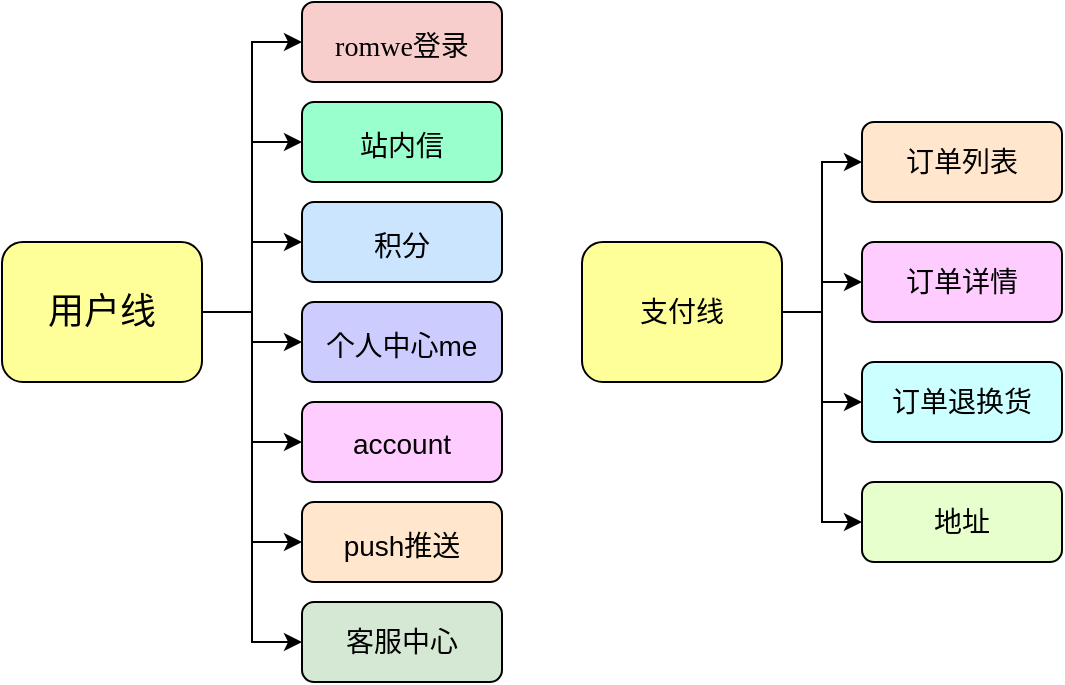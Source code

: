 <mxfile version="20.3.0" type="github">
  <diagram id="k-dONBB6mJ90RfhEngiy" name="第 1 页">
    <mxGraphModel dx="1999" dy="1042" grid="1" gridSize="10" guides="1" tooltips="1" connect="1" arrows="1" fold="1" page="1" pageScale="1" pageWidth="827" pageHeight="1169" math="0" shadow="0">
      <root>
        <mxCell id="0" />
        <mxCell id="1" parent="0" />
        <mxCell id="t-leb0LZ0UtdW8h5P7St-3" style="edgeStyle=orthogonalEdgeStyle;rounded=0;orthogonalLoop=1;jettySize=auto;html=1;entryX=0;entryY=0.5;entryDx=0;entryDy=0;" edge="1" parent="1" source="t-leb0LZ0UtdW8h5P7St-1" target="t-leb0LZ0UtdW8h5P7St-2">
          <mxGeometry relative="1" as="geometry" />
        </mxCell>
        <mxCell id="t-leb0LZ0UtdW8h5P7St-10" style="edgeStyle=orthogonalEdgeStyle;rounded=0;orthogonalLoop=1;jettySize=auto;html=1;exitX=1;exitY=0.5;exitDx=0;exitDy=0;entryX=0;entryY=0.5;entryDx=0;entryDy=0;" edge="1" parent="1" source="t-leb0LZ0UtdW8h5P7St-1" target="t-leb0LZ0UtdW8h5P7St-4">
          <mxGeometry relative="1" as="geometry" />
        </mxCell>
        <mxCell id="t-leb0LZ0UtdW8h5P7St-11" style="edgeStyle=orthogonalEdgeStyle;rounded=0;orthogonalLoop=1;jettySize=auto;html=1;exitX=1;exitY=0.5;exitDx=0;exitDy=0;entryX=0;entryY=0.5;entryDx=0;entryDy=0;" edge="1" parent="1" source="t-leb0LZ0UtdW8h5P7St-1" target="t-leb0LZ0UtdW8h5P7St-5">
          <mxGeometry relative="1" as="geometry" />
        </mxCell>
        <mxCell id="t-leb0LZ0UtdW8h5P7St-12" style="edgeStyle=orthogonalEdgeStyle;rounded=0;orthogonalLoop=1;jettySize=auto;html=1;exitX=1;exitY=0.5;exitDx=0;exitDy=0;entryX=0;entryY=0.5;entryDx=0;entryDy=0;" edge="1" parent="1" source="t-leb0LZ0UtdW8h5P7St-1" target="t-leb0LZ0UtdW8h5P7St-6">
          <mxGeometry relative="1" as="geometry" />
        </mxCell>
        <mxCell id="t-leb0LZ0UtdW8h5P7St-13" style="edgeStyle=orthogonalEdgeStyle;rounded=0;orthogonalLoop=1;jettySize=auto;html=1;exitX=1;exitY=0.5;exitDx=0;exitDy=0;entryX=0;entryY=0.5;entryDx=0;entryDy=0;" edge="1" parent="1" source="t-leb0LZ0UtdW8h5P7St-1" target="t-leb0LZ0UtdW8h5P7St-7">
          <mxGeometry relative="1" as="geometry" />
        </mxCell>
        <mxCell id="t-leb0LZ0UtdW8h5P7St-14" style="edgeStyle=orthogonalEdgeStyle;rounded=0;orthogonalLoop=1;jettySize=auto;html=1;exitX=1;exitY=0.5;exitDx=0;exitDy=0;entryX=0;entryY=0.5;entryDx=0;entryDy=0;" edge="1" parent="1" source="t-leb0LZ0UtdW8h5P7St-1" target="t-leb0LZ0UtdW8h5P7St-8">
          <mxGeometry relative="1" as="geometry" />
        </mxCell>
        <mxCell id="t-leb0LZ0UtdW8h5P7St-15" style="edgeStyle=orthogonalEdgeStyle;rounded=0;orthogonalLoop=1;jettySize=auto;html=1;exitX=1;exitY=0.5;exitDx=0;exitDy=0;entryX=0;entryY=0.5;entryDx=0;entryDy=0;" edge="1" parent="1" source="t-leb0LZ0UtdW8h5P7St-1" target="t-leb0LZ0UtdW8h5P7St-9">
          <mxGeometry relative="1" as="geometry" />
        </mxCell>
        <mxCell id="t-leb0LZ0UtdW8h5P7St-1" value="&lt;font style=&quot;font-size: 18px;&quot;&gt;用户线&lt;/font&gt;" style="rounded=1;whiteSpace=wrap;html=1;fillColor=#FFFF99;" vertex="1" parent="1">
          <mxGeometry x="60" y="330" width="100" height="70" as="geometry" />
        </mxCell>
        <mxCell id="t-leb0LZ0UtdW8h5P7St-2" value="&lt;p style=&quot;margin: 0px; font-variant-numeric: normal; font-variant-east-asian: normal; font-stretch: normal; line-height: normal; text-align: start;&quot; class=&quot;p1&quot;&gt;&lt;font face=&quot;PingFang SC&quot;&gt;&lt;span style=&quot;font-size: 14px;&quot;&gt;romwe登录&lt;/span&gt;&lt;/font&gt;&lt;/p&gt;" style="rounded=1;whiteSpace=wrap;html=1;fillColor=#F8CECC;" vertex="1" parent="1">
          <mxGeometry x="210" y="210" width="100" height="40" as="geometry" />
        </mxCell>
        <mxCell id="t-leb0LZ0UtdW8h5P7St-4" value="&lt;p style=&quot;margin: 0px; font-variant-numeric: normal; font-variant-east-asian: normal; font-stretch: normal; line-height: normal; font-family: &amp;quot;PingFang SC&amp;quot;; text-align: start;&quot; class=&quot;p1&quot;&gt;&lt;font style=&quot;font-size: 14px;&quot;&gt;站内信&lt;/font&gt;&lt;/p&gt;" style="rounded=1;whiteSpace=wrap;html=1;fillColor=#99FFCC;" vertex="1" parent="1">
          <mxGeometry x="210" y="260" width="100" height="40" as="geometry" />
        </mxCell>
        <mxCell id="t-leb0LZ0UtdW8h5P7St-5" value="&lt;p style=&quot;margin: 0px; font-variant-numeric: normal; font-variant-east-asian: normal; font-stretch: normal; line-height: normal; text-align: start;&quot; class=&quot;p1&quot;&gt;&lt;font style=&quot;font-size: 14px;&quot;&gt;积分&lt;/font&gt;&lt;/p&gt;" style="rounded=1;whiteSpace=wrap;html=1;fillColor=#CCE5FF;" vertex="1" parent="1">
          <mxGeometry x="210" y="310" width="100" height="40" as="geometry" />
        </mxCell>
        <mxCell id="t-leb0LZ0UtdW8h5P7St-6" value="&lt;p style=&quot;margin: 0px; font-variant-numeric: normal; font-variant-east-asian: normal; font-stretch: normal; line-height: normal; text-align: start;&quot; class=&quot;p1&quot;&gt;&lt;span style=&quot;font-size: 14px;&quot;&gt;个人中心me&lt;/span&gt;&lt;/p&gt;" style="rounded=1;whiteSpace=wrap;html=1;fillColor=#CCCCFF;" vertex="1" parent="1">
          <mxGeometry x="210" y="360" width="100" height="40" as="geometry" />
        </mxCell>
        <mxCell id="t-leb0LZ0UtdW8h5P7St-7" value="&lt;p style=&quot;margin: 0px; font-variant-numeric: normal; font-variant-east-asian: normal; font-stretch: normal; line-height: normal; text-align: start;&quot; class=&quot;p1&quot;&gt;&lt;span style=&quot;font-size: 14px;&quot;&gt;account&lt;/span&gt;&lt;/p&gt;" style="rounded=1;whiteSpace=wrap;html=1;fillColor=#FFCCFF;" vertex="1" parent="1">
          <mxGeometry x="210" y="410" width="100" height="40" as="geometry" />
        </mxCell>
        <mxCell id="t-leb0LZ0UtdW8h5P7St-8" value="&lt;p style=&quot;margin: 0px; font-variant-numeric: normal; font-variant-east-asian: normal; font-stretch: normal; line-height: normal; text-align: start;&quot; class=&quot;p1&quot;&gt;&lt;span style=&quot;font-size: 14px;&quot;&gt;push推送&lt;/span&gt;&lt;/p&gt;" style="rounded=1;whiteSpace=wrap;html=1;fillColor=#FFE6CC;" vertex="1" parent="1">
          <mxGeometry x="210" y="460" width="100" height="40" as="geometry" />
        </mxCell>
        <mxCell id="t-leb0LZ0UtdW8h5P7St-9" value="&lt;div style=&quot;text-align: start;&quot;&gt;&lt;span style=&quot;background-color: initial; font-size: 14px;&quot;&gt;客服中心&lt;/span&gt;&lt;/div&gt;" style="rounded=1;whiteSpace=wrap;html=1;fillColor=#D5E8D4;" vertex="1" parent="1">
          <mxGeometry x="210" y="510" width="100" height="40" as="geometry" />
        </mxCell>
        <mxCell id="t-leb0LZ0UtdW8h5P7St-23" style="edgeStyle=orthogonalEdgeStyle;rounded=0;orthogonalLoop=1;jettySize=auto;html=1;exitX=1;exitY=0.5;exitDx=0;exitDy=0;entryX=0;entryY=0.5;entryDx=0;entryDy=0;" edge="1" parent="1" source="t-leb0LZ0UtdW8h5P7St-16" target="t-leb0LZ0UtdW8h5P7St-18">
          <mxGeometry relative="1" as="geometry" />
        </mxCell>
        <mxCell id="t-leb0LZ0UtdW8h5P7St-24" style="edgeStyle=orthogonalEdgeStyle;rounded=0;orthogonalLoop=1;jettySize=auto;html=1;exitX=1;exitY=0.5;exitDx=0;exitDy=0;entryX=0;entryY=0.5;entryDx=0;entryDy=0;" edge="1" parent="1" source="t-leb0LZ0UtdW8h5P7St-16" target="t-leb0LZ0UtdW8h5P7St-19">
          <mxGeometry relative="1" as="geometry" />
        </mxCell>
        <mxCell id="t-leb0LZ0UtdW8h5P7St-28" style="edgeStyle=orthogonalEdgeStyle;rounded=0;orthogonalLoop=1;jettySize=auto;html=1;exitX=1;exitY=0.5;exitDx=0;exitDy=0;entryX=0;entryY=0.5;entryDx=0;entryDy=0;fontFamily=Helvetica;fontSize=14;" edge="1" parent="1" source="t-leb0LZ0UtdW8h5P7St-16" target="t-leb0LZ0UtdW8h5P7St-17">
          <mxGeometry relative="1" as="geometry" />
        </mxCell>
        <mxCell id="t-leb0LZ0UtdW8h5P7St-29" style="edgeStyle=orthogonalEdgeStyle;rounded=0;orthogonalLoop=1;jettySize=auto;html=1;exitX=1;exitY=0.5;exitDx=0;exitDy=0;entryX=0;entryY=0.5;entryDx=0;entryDy=0;fontFamily=Helvetica;fontSize=14;" edge="1" parent="1" source="t-leb0LZ0UtdW8h5P7St-16" target="t-leb0LZ0UtdW8h5P7St-21">
          <mxGeometry relative="1" as="geometry" />
        </mxCell>
        <mxCell id="t-leb0LZ0UtdW8h5P7St-16" value="&lt;font style=&quot;font-size: 14px;&quot;&gt;支付线&lt;/font&gt;" style="rounded=1;whiteSpace=wrap;html=1;fillColor=#FFFF99;" vertex="1" parent="1">
          <mxGeometry x="350" y="330" width="100" height="70" as="geometry" />
        </mxCell>
        <mxCell id="t-leb0LZ0UtdW8h5P7St-17" value="&lt;font style=&quot;font-size: 14px;&quot;&gt;订单列表&lt;/font&gt;" style="rounded=1;whiteSpace=wrap;html=1;fillColor=#FFE6CC;" vertex="1" parent="1">
          <mxGeometry x="490" y="270" width="100" height="40" as="geometry" />
        </mxCell>
        <mxCell id="t-leb0LZ0UtdW8h5P7St-18" value="&lt;font style=&quot;font-size: 14px;&quot;&gt;订单详情&lt;/font&gt;" style="rounded=1;whiteSpace=wrap;html=1;fillColor=#FFCCFF;" vertex="1" parent="1">
          <mxGeometry x="490" y="330" width="100" height="40" as="geometry" />
        </mxCell>
        <mxCell id="t-leb0LZ0UtdW8h5P7St-19" value="&lt;font style=&quot;font-size: 14px;&quot;&gt;订单退换货&lt;/font&gt;" style="rounded=1;whiteSpace=wrap;html=1;fillColor=#CCFFFF;" vertex="1" parent="1">
          <mxGeometry x="490" y="390" width="100" height="40" as="geometry" />
        </mxCell>
        <mxCell id="t-leb0LZ0UtdW8h5P7St-21" value="&lt;font style=&quot;font-size: 14px;&quot;&gt;地址&lt;/font&gt;" style="rounded=1;whiteSpace=wrap;html=1;fillColor=#E6FFCC;" vertex="1" parent="1">
          <mxGeometry x="490" y="450" width="100" height="40" as="geometry" />
        </mxCell>
      </root>
    </mxGraphModel>
  </diagram>
</mxfile>
